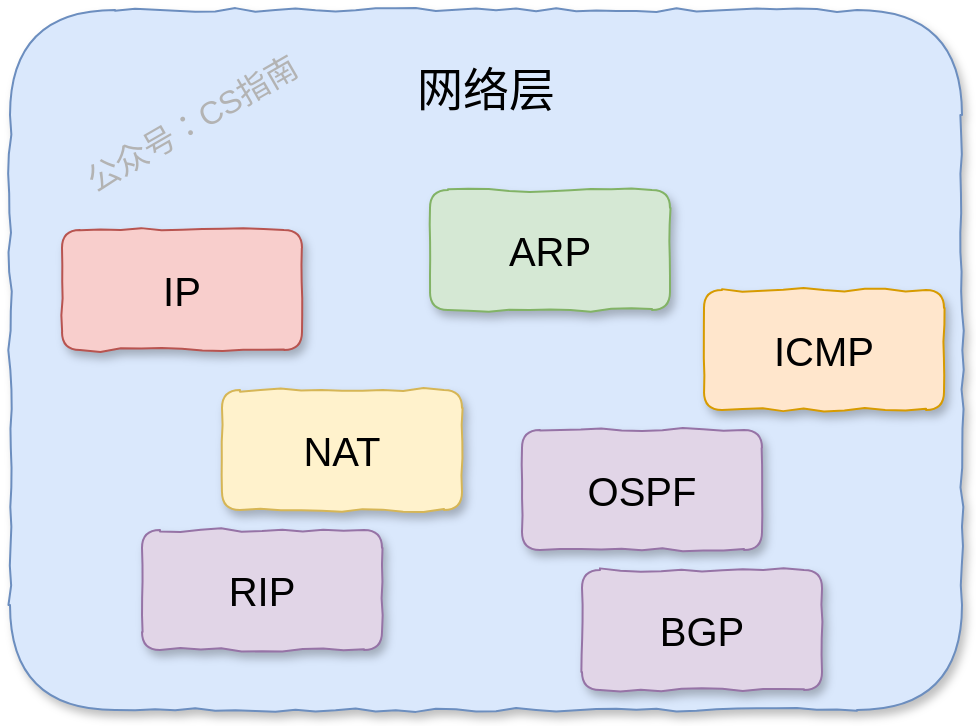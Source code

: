 <mxfile version="13.4.5" type="device"><diagram id="aLP9Q2JBGdJELPBJHqNY" name="Page-1"><mxGraphModel dx="1106" dy="997" grid="1" gridSize="10" guides="1" tooltips="1" connect="1" arrows="1" fold="1" page="1" pageScale="1" pageWidth="827" pageHeight="1169" math="0" shadow="0"><root><mxCell id="0"/><mxCell id="1" parent="0"/><mxCell id="EHV4HL4mfqmzZOu-dEsG-1" value="" style="rounded=1;whiteSpace=wrap;html=1;fontSize=20;fillColor=#dae8fc;strokeColor=#6c8ebf;glass=0;shadow=1;comic=1;" vertex="1" parent="1"><mxGeometry x="204" y="480" width="476" height="350" as="geometry"/></mxCell><mxCell id="EHV4HL4mfqmzZOu-dEsG-2" value="网络层" style="text;html=1;strokeColor=none;fillColor=none;align=center;verticalAlign=middle;whiteSpace=wrap;rounded=0;fontSize=23;" vertex="1" parent="1"><mxGeometry x="333" y="500" width="218" height="40" as="geometry"/></mxCell><mxCell id="EHV4HL4mfqmzZOu-dEsG-3" value="IP" style="rounded=1;whiteSpace=wrap;html=1;fontSize=20;fillColor=#f8cecc;strokeColor=#b85450;glass=0;shadow=1;comic=1;" vertex="1" parent="1"><mxGeometry x="230" y="590" width="120" height="60" as="geometry"/></mxCell><mxCell id="EHV4HL4mfqmzZOu-dEsG-4" value="NAT" style="rounded=1;whiteSpace=wrap;html=1;fontSize=20;fillColor=#fff2cc;strokeColor=#d6b656;glass=0;shadow=1;comic=1;" vertex="1" parent="1"><mxGeometry x="310" y="670" width="120" height="60" as="geometry"/></mxCell><mxCell id="EHV4HL4mfqmzZOu-dEsG-5" value="ARP" style="rounded=1;whiteSpace=wrap;html=1;fontSize=20;fillColor=#d5e8d4;strokeColor=#82b366;glass=0;shadow=1;comic=1;" vertex="1" parent="1"><mxGeometry x="414" y="570" width="120" height="60" as="geometry"/></mxCell><mxCell id="EHV4HL4mfqmzZOu-dEsG-6" value="ICMP" style="rounded=1;whiteSpace=wrap;html=1;fontSize=20;fillColor=#ffe6cc;strokeColor=#d79b00;glass=0;shadow=1;comic=1;" vertex="1" parent="1"><mxGeometry x="551" y="620" width="120" height="60" as="geometry"/></mxCell><mxCell id="EHV4HL4mfqmzZOu-dEsG-7" value="RIP" style="rounded=1;whiteSpace=wrap;html=1;fontSize=20;fillColor=#e1d5e7;strokeColor=#9673a6;glass=0;shadow=1;comic=1;" vertex="1" parent="1"><mxGeometry x="270" y="740" width="120" height="60" as="geometry"/></mxCell><mxCell id="EHV4HL4mfqmzZOu-dEsG-8" value="BGP" style="rounded=1;whiteSpace=wrap;html=1;fontSize=20;fillColor=#e1d5e7;strokeColor=#9673a6;glass=0;shadow=1;comic=1;" vertex="1" parent="1"><mxGeometry x="490" y="760" width="120" height="60" as="geometry"/></mxCell><mxCell id="EHV4HL4mfqmzZOu-dEsG-9" value="OSPF" style="rounded=1;whiteSpace=wrap;html=1;fontSize=20;fillColor=#e1d5e7;strokeColor=#9673a6;glass=0;shadow=1;comic=1;" vertex="1" parent="1"><mxGeometry x="460" y="690" width="120" height="60" as="geometry"/></mxCell><mxCell id="EHV4HL4mfqmzZOu-dEsG-10" value="公众号：CS指南&lt;br&gt;&lt;br style=&quot;font-size: 16px&quot;&gt;" style="text;html=1;strokeColor=none;fillColor=none;align=center;verticalAlign=middle;whiteSpace=wrap;rounded=0;labelBackgroundColor=none;fontSize=16;fontColor=#B3B3B3;rotation=-30;glass=0;" vertex="1" parent="1"><mxGeometry x="210" y="540" width="180" height="10" as="geometry"/></mxCell></root></mxGraphModel></diagram></mxfile>